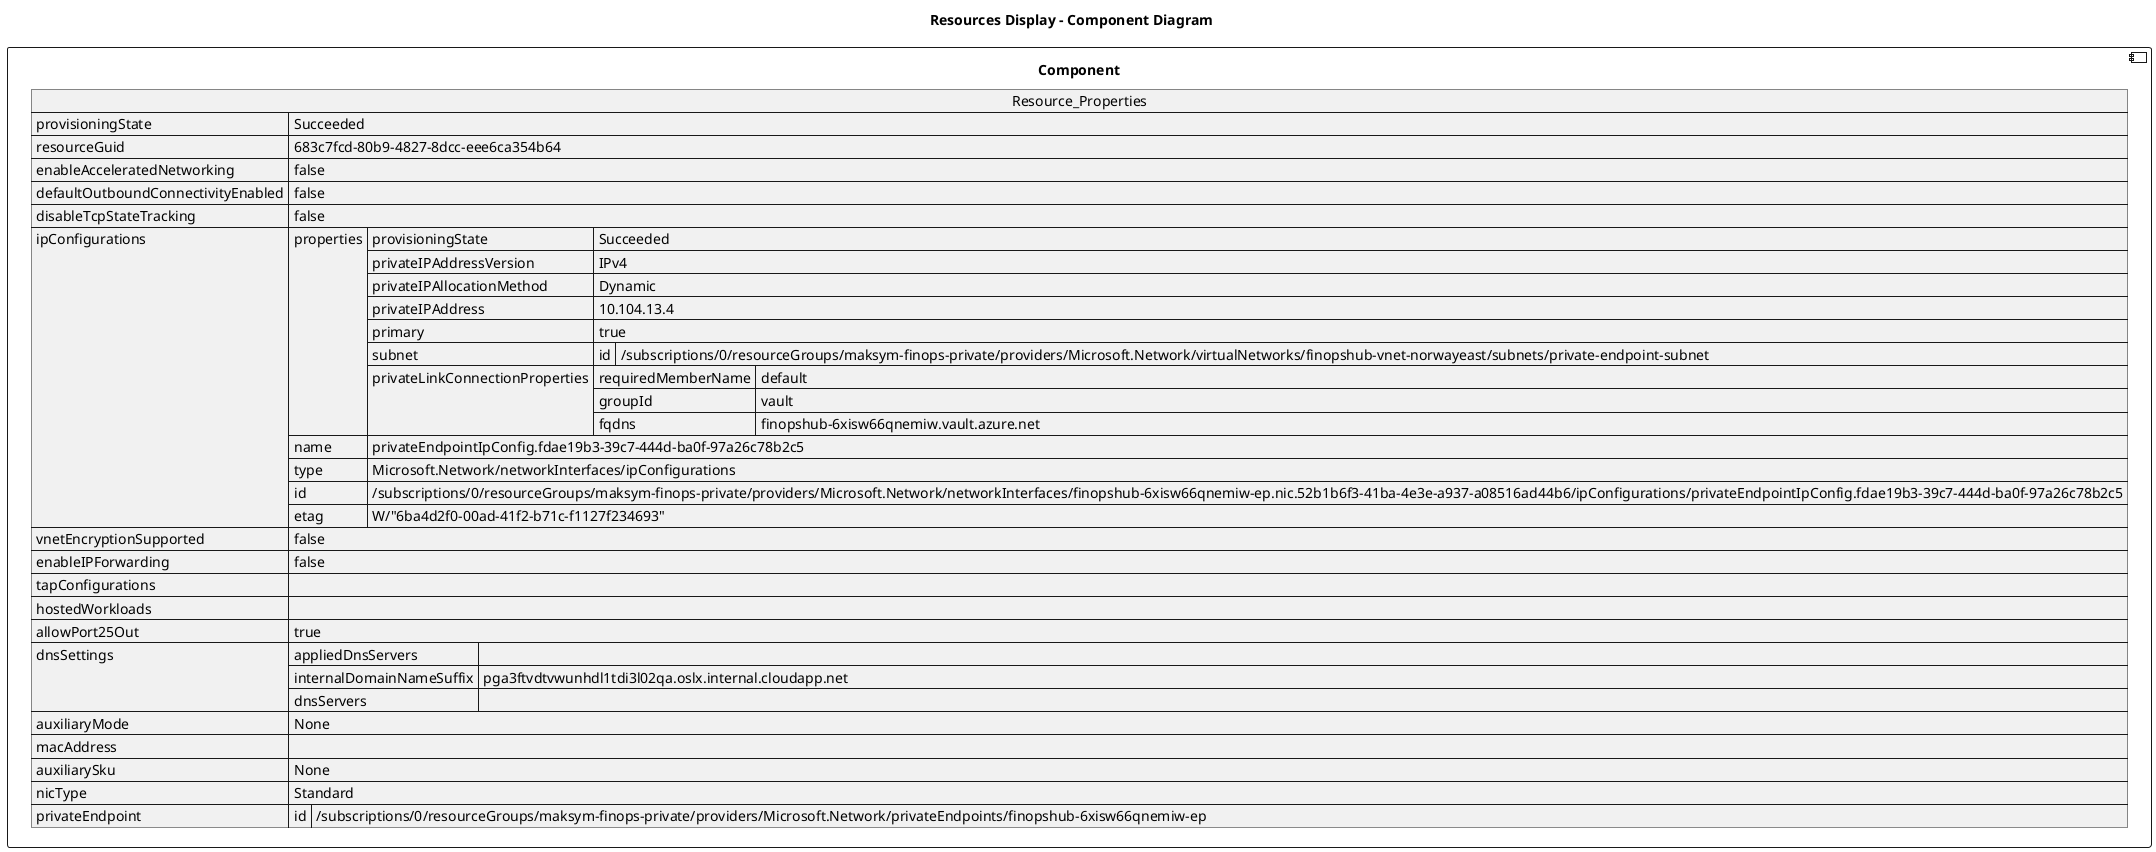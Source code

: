 @startuml

title Resources Display - Component Diagram

component Component {

json  Resource_Properties {
  "provisioningState": "Succeeded",
  "resourceGuid": "683c7fcd-80b9-4827-8dcc-eee6ca354b64",
  "enableAcceleratedNetworking": false,
  "defaultOutboundConnectivityEnabled": false,
  "disableTcpStateTracking": false,
  "ipConfigurations": [
    {
      "properties": {
        "provisioningState": "Succeeded",
        "privateIPAddressVersion": "IPv4",
        "privateIPAllocationMethod": "Dynamic",
        "privateIPAddress": "10.104.13.4",
        "primary": true,
        "subnet": {
          "id": "/subscriptions/0/resourceGroups/maksym-finops-private/providers/Microsoft.Network/virtualNetworks/finopshub-vnet-norwayeast/subnets/private-endpoint-subnet"
        },
        "privateLinkConnectionProperties": {
          "requiredMemberName": "default",
          "groupId": "vault",
          "fqdns": [
            "finopshub-6xisw66qnemiw.vault.azure.net"
          ]
        }
      },
      "name": "privateEndpointIpConfig.fdae19b3-39c7-444d-ba0f-97a26c78b2c5",
      "type": "Microsoft.Network/networkInterfaces/ipConfigurations",
      "id": "/subscriptions/0/resourceGroups/maksym-finops-private/providers/Microsoft.Network/networkInterfaces/finopshub-6xisw66qnemiw-ep.nic.52b1b6f3-41ba-4e3e-a937-a08516ad44b6/ipConfigurations/privateEndpointIpConfig.fdae19b3-39c7-444d-ba0f-97a26c78b2c5",
      "etag": "W/\"6ba4d2f0-00ad-41f2-b71c-f1127f234693\""
    }
  ],
  "vnetEncryptionSupported": false,
  "enableIPForwarding": false,
  "tapConfigurations": [],
  "hostedWorkloads": [],
  "allowPort25Out": true,
  "dnsSettings": {
    "appliedDnsServers": [],
    "internalDomainNameSuffix": "pga3ftvdtvwunhdl1tdi3l02qa.oslx.internal.cloudapp.net",
    "dnsServers": []
  },
  "auxiliaryMode": "None",
  "macAddress": "",
  "auxiliarySku": "None",
  "nicType": "Standard",
  "privateEndpoint": {
    "id": "/subscriptions/0/resourceGroups/maksym-finops-private/providers/Microsoft.Network/privateEndpoints/finopshub-6xisw66qnemiw-ep"
  }
}
}
@enduml
